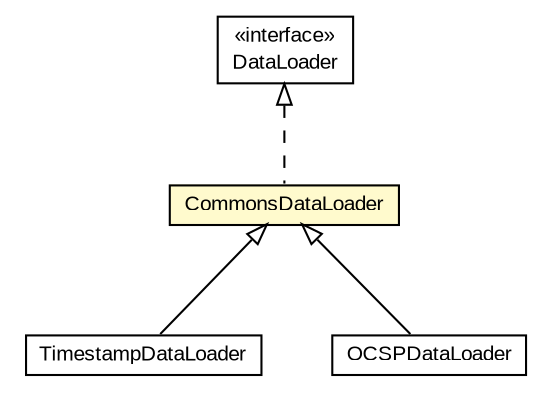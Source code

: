 #!/usr/local/bin/dot
#
# Class diagram 
# Generated by UMLGraph version R5_6-24-gf6e263 (http://www.umlgraph.org/)
#

digraph G {
	edge [fontname="arial",fontsize=10,labelfontname="arial",labelfontsize=10];
	node [fontname="arial",fontsize=10,shape=plaintext];
	nodesep=0.25;
	ranksep=0.5;
	// eu.europa.esig.dss.client.http.DataLoader
	c268364 [label=<<table title="eu.europa.esig.dss.client.http.DataLoader" border="0" cellborder="1" cellspacing="0" cellpadding="2" port="p" href="../DataLoader.html">
		<tr><td><table border="0" cellspacing="0" cellpadding="1">
<tr><td align="center" balign="center"> &#171;interface&#187; </td></tr>
<tr><td align="center" balign="center"> DataLoader </td></tr>
		</table></td></tr>
		</table>>, URL="../DataLoader.html", fontname="arial", fontcolor="black", fontsize=10.0];
	// eu.europa.esig.dss.client.http.commons.TimestampDataLoader
	c268761 [label=<<table title="eu.europa.esig.dss.client.http.commons.TimestampDataLoader" border="0" cellborder="1" cellspacing="0" cellpadding="2" port="p" href="./TimestampDataLoader.html">
		<tr><td><table border="0" cellspacing="0" cellpadding="1">
<tr><td align="center" balign="center"> TimestampDataLoader </td></tr>
		</table></td></tr>
		</table>>, URL="./TimestampDataLoader.html", fontname="arial", fontcolor="black", fontsize=10.0];
	// eu.europa.esig.dss.client.http.commons.OCSPDataLoader
	c268763 [label=<<table title="eu.europa.esig.dss.client.http.commons.OCSPDataLoader" border="0" cellborder="1" cellspacing="0" cellpadding="2" port="p" href="./OCSPDataLoader.html">
		<tr><td><table border="0" cellspacing="0" cellpadding="1">
<tr><td align="center" balign="center"> OCSPDataLoader </td></tr>
		</table></td></tr>
		</table>>, URL="./OCSPDataLoader.html", fontname="arial", fontcolor="black", fontsize=10.0];
	// eu.europa.esig.dss.client.http.commons.CommonsDataLoader
	c268765 [label=<<table title="eu.europa.esig.dss.client.http.commons.CommonsDataLoader" border="0" cellborder="1" cellspacing="0" cellpadding="2" port="p" bgcolor="lemonChiffon" href="./CommonsDataLoader.html">
		<tr><td><table border="0" cellspacing="0" cellpadding="1">
<tr><td align="center" balign="center"> CommonsDataLoader </td></tr>
		</table></td></tr>
		</table>>, URL="./CommonsDataLoader.html", fontname="arial", fontcolor="black", fontsize=10.0];
	//eu.europa.esig.dss.client.http.commons.TimestampDataLoader extends eu.europa.esig.dss.client.http.commons.CommonsDataLoader
	c268765:p -> c268761:p [dir=back,arrowtail=empty];
	//eu.europa.esig.dss.client.http.commons.OCSPDataLoader extends eu.europa.esig.dss.client.http.commons.CommonsDataLoader
	c268765:p -> c268763:p [dir=back,arrowtail=empty];
	//eu.europa.esig.dss.client.http.commons.CommonsDataLoader implements eu.europa.esig.dss.client.http.DataLoader
	c268364:p -> c268765:p [dir=back,arrowtail=empty,style=dashed];
}

